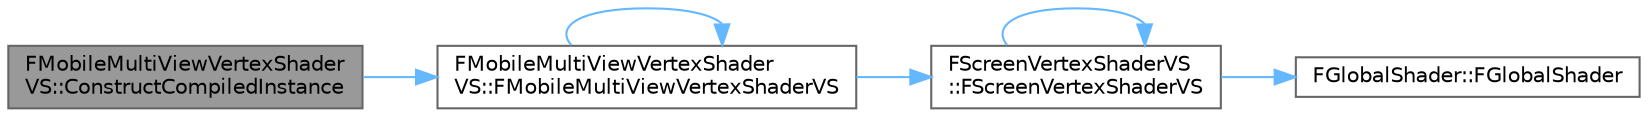 digraph "FMobileMultiViewVertexShaderVS::ConstructCompiledInstance"
{
 // INTERACTIVE_SVG=YES
 // LATEX_PDF_SIZE
  bgcolor="transparent";
  edge [fontname=Helvetica,fontsize=10,labelfontname=Helvetica,labelfontsize=10];
  node [fontname=Helvetica,fontsize=10,shape=box,height=0.2,width=0.4];
  rankdir="LR";
  Node1 [id="Node000001",label="FMobileMultiViewVertexShader\lVS::ConstructCompiledInstance",height=0.2,width=0.4,color="gray40", fillcolor="grey60", style="filled", fontcolor="black",tooltip=" "];
  Node1 -> Node2 [id="edge1_Node000001_Node000002",color="steelblue1",style="solid",tooltip=" "];
  Node2 [id="Node000002",label="FMobileMultiViewVertexShader\lVS::FMobileMultiViewVertexShaderVS",height=0.2,width=0.4,color="grey40", fillcolor="white", style="filled",URL="$da/dd4/classFMobileMultiViewVertexShaderVS.html#a77c2a10cdedf498233e9f74d187801a9",tooltip=" "];
  Node2 -> Node2 [id="edge2_Node000002_Node000002",color="steelblue1",style="solid",tooltip=" "];
  Node2 -> Node3 [id="edge3_Node000002_Node000003",color="steelblue1",style="solid",tooltip=" "];
  Node3 [id="Node000003",label="FScreenVertexShaderVS\l::FScreenVertexShaderVS",height=0.2,width=0.4,color="grey40", fillcolor="white", style="filled",URL="$db/dca/classFScreenVertexShaderVS.html#a2f143ce9c7b98388bdc6c6232cc09e8c",tooltip=" "];
  Node3 -> Node4 [id="edge4_Node000003_Node000004",color="steelblue1",style="solid",tooltip=" "];
  Node4 [id="Node000004",label="FGlobalShader::FGlobalShader",height=0.2,width=0.4,color="grey40", fillcolor="white", style="filled",URL="$d6/dce/classFGlobalShader.html#acd4e07ac7a782a4d79852c04b5c0d1a9",tooltip=" "];
  Node3 -> Node3 [id="edge5_Node000003_Node000003",color="steelblue1",style="solid",tooltip=" "];
}

